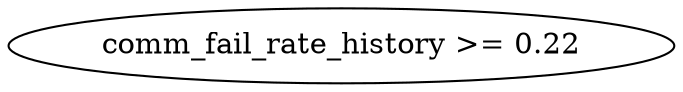 digraph G {
	graph [bb="0,0,256.08,36",
		dpi=78
	];
	node [label="\N"];
	1	 [height=0.5,
		label="comm_fail_rate_history >= 0.22",
		pos="128.04,18",
		width=3.5566];
}
